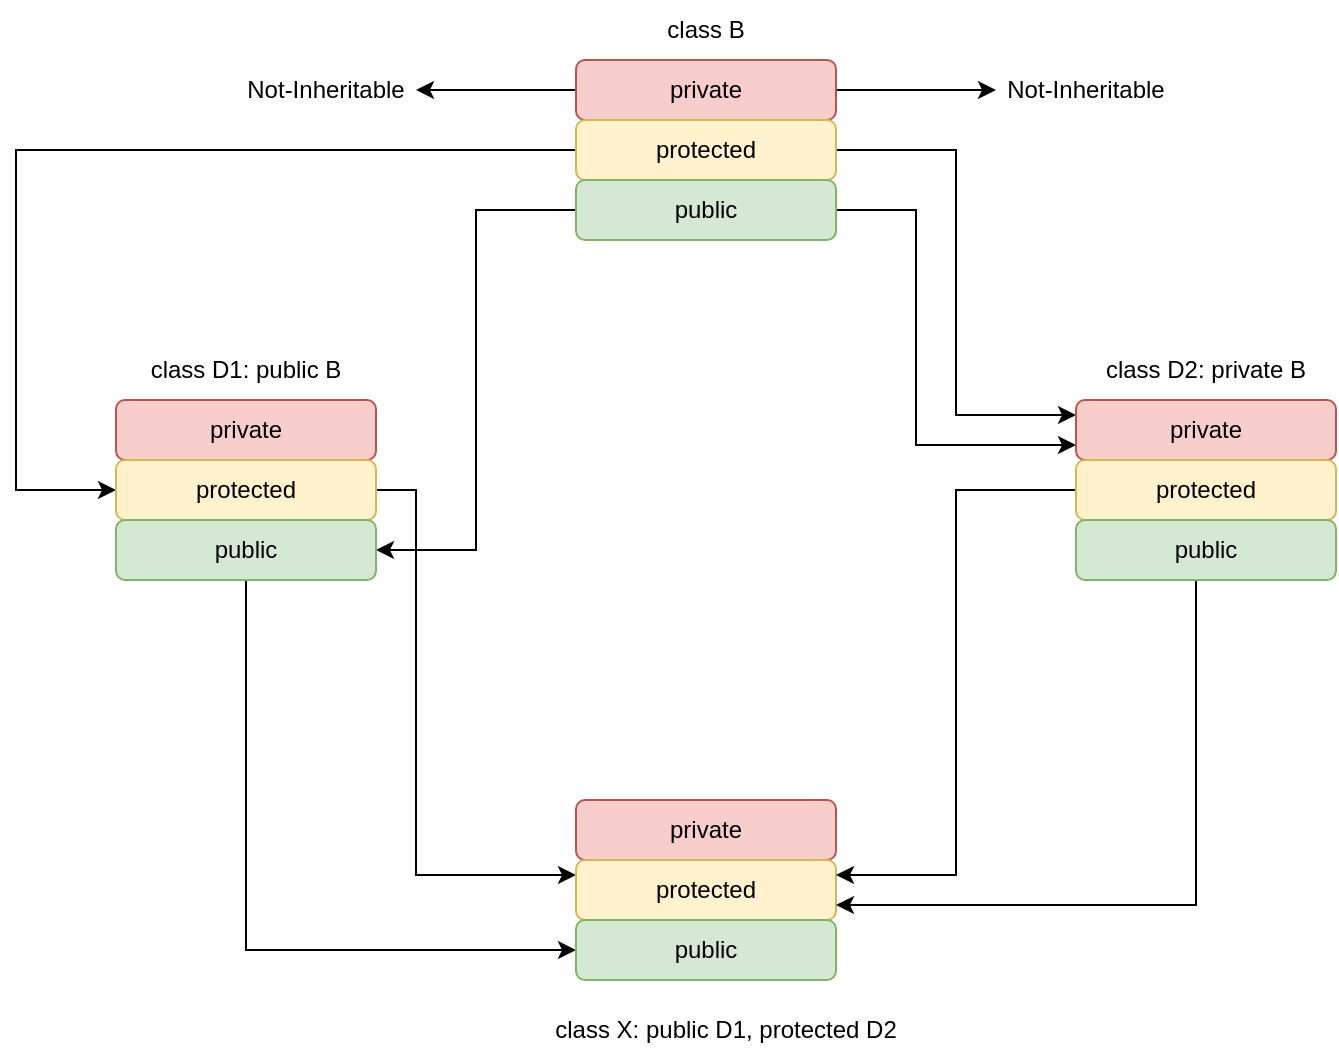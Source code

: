 <mxfile version="21.4.0" type="device" pages="3">
  <diagram name="Page-1" id="GehYTvKqiGoal85dIvZM">
    <mxGraphModel dx="1242" dy="812" grid="1" gridSize="10" guides="1" tooltips="1" connect="1" arrows="1" fold="1" page="1" pageScale="1" pageWidth="827" pageHeight="1169" math="0" shadow="0">
      <root>
        <mxCell id="0" />
        <mxCell id="1" parent="0" />
        <mxCell id="MYUnYvC6LOKAn1M7YCuB-1" value="" style="edgeStyle=orthogonalEdgeStyle;rounded=0;orthogonalLoop=1;jettySize=auto;html=1;" parent="1" source="MYUnYvC6LOKAn1M7YCuB-3" edge="1">
          <mxGeometry relative="1" as="geometry">
            <mxPoint x="520" y="145" as="targetPoint" />
          </mxGeometry>
        </mxCell>
        <mxCell id="MYUnYvC6LOKAn1M7YCuB-2" style="edgeStyle=orthogonalEdgeStyle;rounded=0;orthogonalLoop=1;jettySize=auto;html=1;" parent="1" source="MYUnYvC6LOKAn1M7YCuB-3" target="MYUnYvC6LOKAn1M7YCuB-24" edge="1">
          <mxGeometry relative="1" as="geometry" />
        </mxCell>
        <mxCell id="MYUnYvC6LOKAn1M7YCuB-3" value="private" style="rounded=1;whiteSpace=wrap;html=1;fillColor=#f8cecc;strokeColor=#b85450;" parent="1" vertex="1">
          <mxGeometry x="310" y="130" width="130" height="30" as="geometry" />
        </mxCell>
        <mxCell id="MYUnYvC6LOKAn1M7YCuB-4" style="edgeStyle=orthogonalEdgeStyle;rounded=0;orthogonalLoop=1;jettySize=auto;html=1;entryX=0;entryY=0.5;entryDx=0;entryDy=0;" parent="1" source="MYUnYvC6LOKAn1M7YCuB-6" target="MYUnYvC6LOKAn1M7YCuB-12" edge="1">
          <mxGeometry relative="1" as="geometry">
            <Array as="points">
              <mxPoint x="30" y="175" />
              <mxPoint x="30" y="345" />
            </Array>
          </mxGeometry>
        </mxCell>
        <mxCell id="MYUnYvC6LOKAn1M7YCuB-5" style="edgeStyle=orthogonalEdgeStyle;rounded=0;orthogonalLoop=1;jettySize=auto;html=1;entryX=0;entryY=0.25;entryDx=0;entryDy=0;" parent="1" source="MYUnYvC6LOKAn1M7YCuB-6" target="MYUnYvC6LOKAn1M7YCuB-18" edge="1">
          <mxGeometry relative="1" as="geometry" />
        </mxCell>
        <mxCell id="MYUnYvC6LOKAn1M7YCuB-6" value="protected" style="rounded=1;whiteSpace=wrap;html=1;fillColor=#fff2cc;strokeColor=#d6b656;" parent="1" vertex="1">
          <mxGeometry x="310" y="160" width="130" height="30" as="geometry" />
        </mxCell>
        <mxCell id="MYUnYvC6LOKAn1M7YCuB-7" style="edgeStyle=orthogonalEdgeStyle;rounded=0;orthogonalLoop=1;jettySize=auto;html=1;entryX=0;entryY=0.75;entryDx=0;entryDy=0;" parent="1" source="MYUnYvC6LOKAn1M7YCuB-9" target="MYUnYvC6LOKAn1M7YCuB-18" edge="1">
          <mxGeometry relative="1" as="geometry">
            <Array as="points">
              <mxPoint x="480" y="205" />
              <mxPoint x="480" y="323" />
            </Array>
          </mxGeometry>
        </mxCell>
        <mxCell id="MYUnYvC6LOKAn1M7YCuB-8" style="edgeStyle=orthogonalEdgeStyle;rounded=0;orthogonalLoop=1;jettySize=auto;html=1;entryX=1;entryY=0.5;entryDx=0;entryDy=0;" parent="1" source="MYUnYvC6LOKAn1M7YCuB-9" target="MYUnYvC6LOKAn1M7YCuB-14" edge="1">
          <mxGeometry relative="1" as="geometry" />
        </mxCell>
        <mxCell id="MYUnYvC6LOKAn1M7YCuB-9" value="public" style="rounded=1;whiteSpace=wrap;html=1;fillColor=#d5e8d4;strokeColor=#82b366;" parent="1" vertex="1">
          <mxGeometry x="310" y="190" width="130" height="30" as="geometry" />
        </mxCell>
        <mxCell id="MYUnYvC6LOKAn1M7YCuB-10" value="private" style="rounded=1;whiteSpace=wrap;html=1;fillColor=#f8cecc;strokeColor=#b85450;" parent="1" vertex="1">
          <mxGeometry x="80" y="300" width="130" height="30" as="geometry" />
        </mxCell>
        <mxCell id="MYUnYvC6LOKAn1M7YCuB-11" style="edgeStyle=orthogonalEdgeStyle;rounded=0;orthogonalLoop=1;jettySize=auto;html=1;entryX=0;entryY=0.25;entryDx=0;entryDy=0;" parent="1" source="MYUnYvC6LOKAn1M7YCuB-12" target="MYUnYvC6LOKAn1M7YCuB-16" edge="1">
          <mxGeometry relative="1" as="geometry">
            <Array as="points">
              <mxPoint x="230" y="345" />
              <mxPoint x="230" y="538" />
            </Array>
          </mxGeometry>
        </mxCell>
        <mxCell id="MYUnYvC6LOKAn1M7YCuB-12" value="protected" style="rounded=1;whiteSpace=wrap;html=1;fillColor=#fff2cc;strokeColor=#d6b656;" parent="1" vertex="1">
          <mxGeometry x="80" y="330" width="130" height="30" as="geometry" />
        </mxCell>
        <mxCell id="MYUnYvC6LOKAn1M7YCuB-13" style="edgeStyle=orthogonalEdgeStyle;rounded=0;orthogonalLoop=1;jettySize=auto;html=1;entryX=0;entryY=0.5;entryDx=0;entryDy=0;" parent="1" source="MYUnYvC6LOKAn1M7YCuB-14" target="MYUnYvC6LOKAn1M7YCuB-17" edge="1">
          <mxGeometry relative="1" as="geometry">
            <Array as="points">
              <mxPoint x="145" y="575" />
            </Array>
          </mxGeometry>
        </mxCell>
        <mxCell id="MYUnYvC6LOKAn1M7YCuB-14" value="public" style="rounded=1;whiteSpace=wrap;html=1;fillColor=#d5e8d4;strokeColor=#82b366;" parent="1" vertex="1">
          <mxGeometry x="80" y="360" width="130" height="30" as="geometry" />
        </mxCell>
        <mxCell id="MYUnYvC6LOKAn1M7YCuB-15" value="private" style="rounded=1;whiteSpace=wrap;html=1;fillColor=#f8cecc;strokeColor=#b85450;" parent="1" vertex="1">
          <mxGeometry x="310" y="500" width="130" height="30" as="geometry" />
        </mxCell>
        <mxCell id="MYUnYvC6LOKAn1M7YCuB-16" value="protected" style="rounded=1;whiteSpace=wrap;html=1;fillColor=#fff2cc;strokeColor=#d6b656;" parent="1" vertex="1">
          <mxGeometry x="310" y="530" width="130" height="30" as="geometry" />
        </mxCell>
        <mxCell id="MYUnYvC6LOKAn1M7YCuB-17" value="public" style="rounded=1;whiteSpace=wrap;html=1;fillColor=#d5e8d4;strokeColor=#82b366;" parent="1" vertex="1">
          <mxGeometry x="310" y="560" width="130" height="30" as="geometry" />
        </mxCell>
        <mxCell id="MYUnYvC6LOKAn1M7YCuB-18" value="private" style="rounded=1;whiteSpace=wrap;html=1;fillColor=#f8cecc;strokeColor=#b85450;" parent="1" vertex="1">
          <mxGeometry x="560" y="300" width="130" height="30" as="geometry" />
        </mxCell>
        <mxCell id="MYUnYvC6LOKAn1M7YCuB-19" style="edgeStyle=orthogonalEdgeStyle;rounded=0;orthogonalLoop=1;jettySize=auto;html=1;entryX=1;entryY=0.25;entryDx=0;entryDy=0;" parent="1" source="MYUnYvC6LOKAn1M7YCuB-20" target="MYUnYvC6LOKAn1M7YCuB-16" edge="1">
          <mxGeometry relative="1" as="geometry" />
        </mxCell>
        <mxCell id="MYUnYvC6LOKAn1M7YCuB-20" value="protected" style="rounded=1;whiteSpace=wrap;html=1;fillColor=#fff2cc;strokeColor=#d6b656;" parent="1" vertex="1">
          <mxGeometry x="560" y="330" width="130" height="30" as="geometry" />
        </mxCell>
        <mxCell id="MYUnYvC6LOKAn1M7YCuB-21" style="edgeStyle=orthogonalEdgeStyle;rounded=0;orthogonalLoop=1;jettySize=auto;html=1;entryX=1;entryY=0.75;entryDx=0;entryDy=0;" parent="1" source="MYUnYvC6LOKAn1M7YCuB-22" target="MYUnYvC6LOKAn1M7YCuB-16" edge="1">
          <mxGeometry relative="1" as="geometry">
            <Array as="points">
              <mxPoint x="620" y="553" />
            </Array>
          </mxGeometry>
        </mxCell>
        <mxCell id="MYUnYvC6LOKAn1M7YCuB-22" value="public" style="rounded=1;whiteSpace=wrap;html=1;fillColor=#d5e8d4;strokeColor=#82b366;" parent="1" vertex="1">
          <mxGeometry x="560" y="360" width="130" height="30" as="geometry" />
        </mxCell>
        <mxCell id="MYUnYvC6LOKAn1M7YCuB-23" value="Not-Inheritable" style="text;html=1;strokeColor=none;fillColor=none;align=center;verticalAlign=middle;whiteSpace=wrap;rounded=0;" parent="1" vertex="1">
          <mxGeometry x="520" y="130" width="90" height="30" as="geometry" />
        </mxCell>
        <mxCell id="MYUnYvC6LOKAn1M7YCuB-24" value="Not-Inheritable" style="text;html=1;strokeColor=none;fillColor=none;align=center;verticalAlign=middle;whiteSpace=wrap;rounded=0;" parent="1" vertex="1">
          <mxGeometry x="140" y="130" width="90" height="30" as="geometry" />
        </mxCell>
        <mxCell id="MYUnYvC6LOKAn1M7YCuB-25" value="class X: public D1, protected D2" style="text;html=1;strokeColor=none;fillColor=none;align=center;verticalAlign=middle;whiteSpace=wrap;rounded=0;" parent="1" vertex="1">
          <mxGeometry x="260" y="600" width="250" height="30" as="geometry" />
        </mxCell>
        <mxCell id="MYUnYvC6LOKAn1M7YCuB-26" value="class D2: private B" style="text;html=1;strokeColor=none;fillColor=none;align=center;verticalAlign=middle;whiteSpace=wrap;rounded=0;" parent="1" vertex="1">
          <mxGeometry x="560" y="270" width="130" height="30" as="geometry" />
        </mxCell>
        <mxCell id="MYUnYvC6LOKAn1M7YCuB-27" value="class D1: public B" style="text;html=1;strokeColor=none;fillColor=none;align=center;verticalAlign=middle;whiteSpace=wrap;rounded=0;" parent="1" vertex="1">
          <mxGeometry x="80" y="270" width="130" height="30" as="geometry" />
        </mxCell>
        <mxCell id="MYUnYvC6LOKAn1M7YCuB-28" value="class B" style="text;html=1;strokeColor=none;fillColor=none;align=center;verticalAlign=middle;whiteSpace=wrap;rounded=0;" parent="1" vertex="1">
          <mxGeometry x="310" y="100" width="130" height="30" as="geometry" />
        </mxCell>
      </root>
    </mxGraphModel>
  </diagram>
  <diagram id="vBhUPaVaYiIj4AJ17Hd8" name="Page-2">
    <mxGraphModel dx="1242" dy="1981" grid="1" gridSize="10" guides="1" tooltips="1" connect="1" arrows="1" fold="1" page="1" pageScale="1" pageWidth="827" pageHeight="1169" math="0" shadow="0">
      <root>
        <mxCell id="0" />
        <mxCell id="1" parent="0" />
        <mxCell id="TYn2fq0-zcjm2yWW3QQ7-8" style="edgeStyle=orthogonalEdgeStyle;rounded=0;orthogonalLoop=1;jettySize=auto;html=1;" edge="1" parent="1" source="TYn2fq0-zcjm2yWW3QQ7-1" target="TYn2fq0-zcjm2yWW3QQ7-2">
          <mxGeometry relative="1" as="geometry" />
        </mxCell>
        <mxCell id="TYn2fq0-zcjm2yWW3QQ7-9" style="edgeStyle=orthogonalEdgeStyle;rounded=0;orthogonalLoop=1;jettySize=auto;html=1;entryX=0.5;entryY=0;entryDx=0;entryDy=0;" edge="1" parent="1" source="TYn2fq0-zcjm2yWW3QQ7-1" target="TYn2fq0-zcjm2yWW3QQ7-3">
          <mxGeometry relative="1" as="geometry">
            <Array as="points">
              <mxPoint x="580" y="-570" />
              <mxPoint x="580" y="-480" />
            </Array>
          </mxGeometry>
        </mxCell>
        <mxCell id="TYn2fq0-zcjm2yWW3QQ7-1" value="Polymorphism" style="rounded=1;whiteSpace=wrap;html=1;" vertex="1" parent="1">
          <mxGeometry x="370" y="-600" width="120" height="60" as="geometry" />
        </mxCell>
        <mxCell id="TYn2fq0-zcjm2yWW3QQ7-10" style="edgeStyle=orthogonalEdgeStyle;rounded=0;orthogonalLoop=1;jettySize=auto;html=1;entryX=0.333;entryY=0;entryDx=0;entryDy=0;entryPerimeter=0;" edge="1" parent="1" source="TYn2fq0-zcjm2yWW3QQ7-2" target="TYn2fq0-zcjm2yWW3QQ7-5">
          <mxGeometry relative="1" as="geometry" />
        </mxCell>
        <mxCell id="TYn2fq0-zcjm2yWW3QQ7-11" style="edgeStyle=orthogonalEdgeStyle;rounded=0;orthogonalLoop=1;jettySize=auto;html=1;entryX=0.6;entryY=0.025;entryDx=0;entryDy=0;entryPerimeter=0;" edge="1" parent="1" source="TYn2fq0-zcjm2yWW3QQ7-2" target="TYn2fq0-zcjm2yWW3QQ7-6">
          <mxGeometry relative="1" as="geometry" />
        </mxCell>
        <mxCell id="TYn2fq0-zcjm2yWW3QQ7-2" value="compileTime" style="rounded=1;whiteSpace=wrap;html=1;" vertex="1" parent="1">
          <mxGeometry x="190" y="-480" width="120" height="60" as="geometry" />
        </mxCell>
        <mxCell id="TYn2fq0-zcjm2yWW3QQ7-12" style="edgeStyle=orthogonalEdgeStyle;rounded=0;orthogonalLoop=1;jettySize=auto;html=1;" edge="1" parent="1" source="TYn2fq0-zcjm2yWW3QQ7-3" target="TYn2fq0-zcjm2yWW3QQ7-7">
          <mxGeometry relative="1" as="geometry" />
        </mxCell>
        <mxCell id="TYn2fq0-zcjm2yWW3QQ7-3" value="RunTime" style="rounded=1;whiteSpace=wrap;html=1;" vertex="1" parent="1">
          <mxGeometry x="520" y="-470" width="120" height="60" as="geometry" />
        </mxCell>
        <mxCell id="TYn2fq0-zcjm2yWW3QQ7-5" value="function-overloading" style="rounded=1;whiteSpace=wrap;html=1;" vertex="1" parent="1">
          <mxGeometry x="50" y="-370" width="120" height="60" as="geometry" />
        </mxCell>
        <mxCell id="TYn2fq0-zcjm2yWW3QQ7-6" value="operator-overloading" style="rounded=1;whiteSpace=wrap;html=1;" vertex="1" parent="1">
          <mxGeometry x="330" y="-370" width="120" height="60" as="geometry" />
        </mxCell>
        <mxCell id="TYn2fq0-zcjm2yWW3QQ7-7" value="virtual-function" style="rounded=1;whiteSpace=wrap;html=1;" vertex="1" parent="1">
          <mxGeometry x="520" y="-370" width="120" height="60" as="geometry" />
        </mxCell>
      </root>
    </mxGraphModel>
  </diagram>
  <diagram id="kvHELxYA8w08HBckDhCo" name="Page-3">
    <mxGraphModel dx="1242" dy="812" grid="1" gridSize="10" guides="1" tooltips="1" connect="1" arrows="1" fold="1" page="1" pageScale="1" pageWidth="827" pageHeight="1169" math="0" shadow="0">
      <root>
        <mxCell id="0" />
        <mxCell id="1" parent="0" />
        <mxCell id="G0nN4Mm6sorZBi6PKFoT-1" value="A" style="rounded=1;whiteSpace=wrap;html=1;" vertex="1" parent="1">
          <mxGeometry x="340" y="270" width="60" height="40" as="geometry" />
        </mxCell>
        <mxCell id="G0nN4Mm6sorZBi6PKFoT-2" value="D" style="rounded=1;whiteSpace=wrap;html=1;" vertex="1" parent="1">
          <mxGeometry x="340" y="440" width="60" height="40" as="geometry" />
        </mxCell>
        <mxCell id="G0nN4Mm6sorZBi6PKFoT-3" value="C" style="rounded=1;whiteSpace=wrap;html=1;" vertex="1" parent="1">
          <mxGeometry x="440" y="360" width="60" height="40" as="geometry" />
        </mxCell>
        <mxCell id="G0nN4Mm6sorZBi6PKFoT-4" value="B" style="rounded=1;whiteSpace=wrap;html=1;" vertex="1" parent="1">
          <mxGeometry x="230" y="360" width="60" height="40" as="geometry" />
        </mxCell>
        <mxCell id="G0nN4Mm6sorZBi6PKFoT-9" value="" style="endArrow=classic;html=1;rounded=0;exitX=0;exitY=0.5;exitDx=0;exitDy=0;entryX=0.5;entryY=1;entryDx=0;entryDy=0;" edge="1" parent="1" source="G0nN4Mm6sorZBi6PKFoT-2" target="G0nN4Mm6sorZBi6PKFoT-4">
          <mxGeometry width="50" height="50" relative="1" as="geometry">
            <mxPoint x="390" y="440" as="sourcePoint" />
            <mxPoint x="440" y="390" as="targetPoint" />
          </mxGeometry>
        </mxCell>
        <mxCell id="G0nN4Mm6sorZBi6PKFoT-11" value="" style="endArrow=classic;html=1;rounded=0;entryX=0.5;entryY=1;entryDx=0;entryDy=0;exitX=1;exitY=0.5;exitDx=0;exitDy=0;" edge="1" parent="1" source="G0nN4Mm6sorZBi6PKFoT-2" target="G0nN4Mm6sorZBi6PKFoT-3">
          <mxGeometry width="50" height="50" relative="1" as="geometry">
            <mxPoint x="390" y="440" as="sourcePoint" />
            <mxPoint x="440" y="390" as="targetPoint" />
          </mxGeometry>
        </mxCell>
        <mxCell id="G0nN4Mm6sorZBi6PKFoT-12" value="" style="endArrow=classic;html=1;rounded=0;exitX=0.5;exitY=0;exitDx=0;exitDy=0;entryX=0;entryY=0.5;entryDx=0;entryDy=0;" edge="1" parent="1" source="G0nN4Mm6sorZBi6PKFoT-4" target="G0nN4Mm6sorZBi6PKFoT-1">
          <mxGeometry width="50" height="50" relative="1" as="geometry">
            <mxPoint x="390" y="440" as="sourcePoint" />
            <mxPoint x="440" y="390" as="targetPoint" />
          </mxGeometry>
        </mxCell>
        <mxCell id="G0nN4Mm6sorZBi6PKFoT-13" value="" style="endArrow=classic;html=1;rounded=0;exitX=0.5;exitY=0;exitDx=0;exitDy=0;entryX=1;entryY=0.5;entryDx=0;entryDy=0;" edge="1" parent="1" source="G0nN4Mm6sorZBi6PKFoT-3" target="G0nN4Mm6sorZBi6PKFoT-1">
          <mxGeometry width="50" height="50" relative="1" as="geometry">
            <mxPoint x="270" y="370" as="sourcePoint" />
            <mxPoint x="350" y="300" as="targetPoint" />
          </mxGeometry>
        </mxCell>
      </root>
    </mxGraphModel>
  </diagram>
</mxfile>
